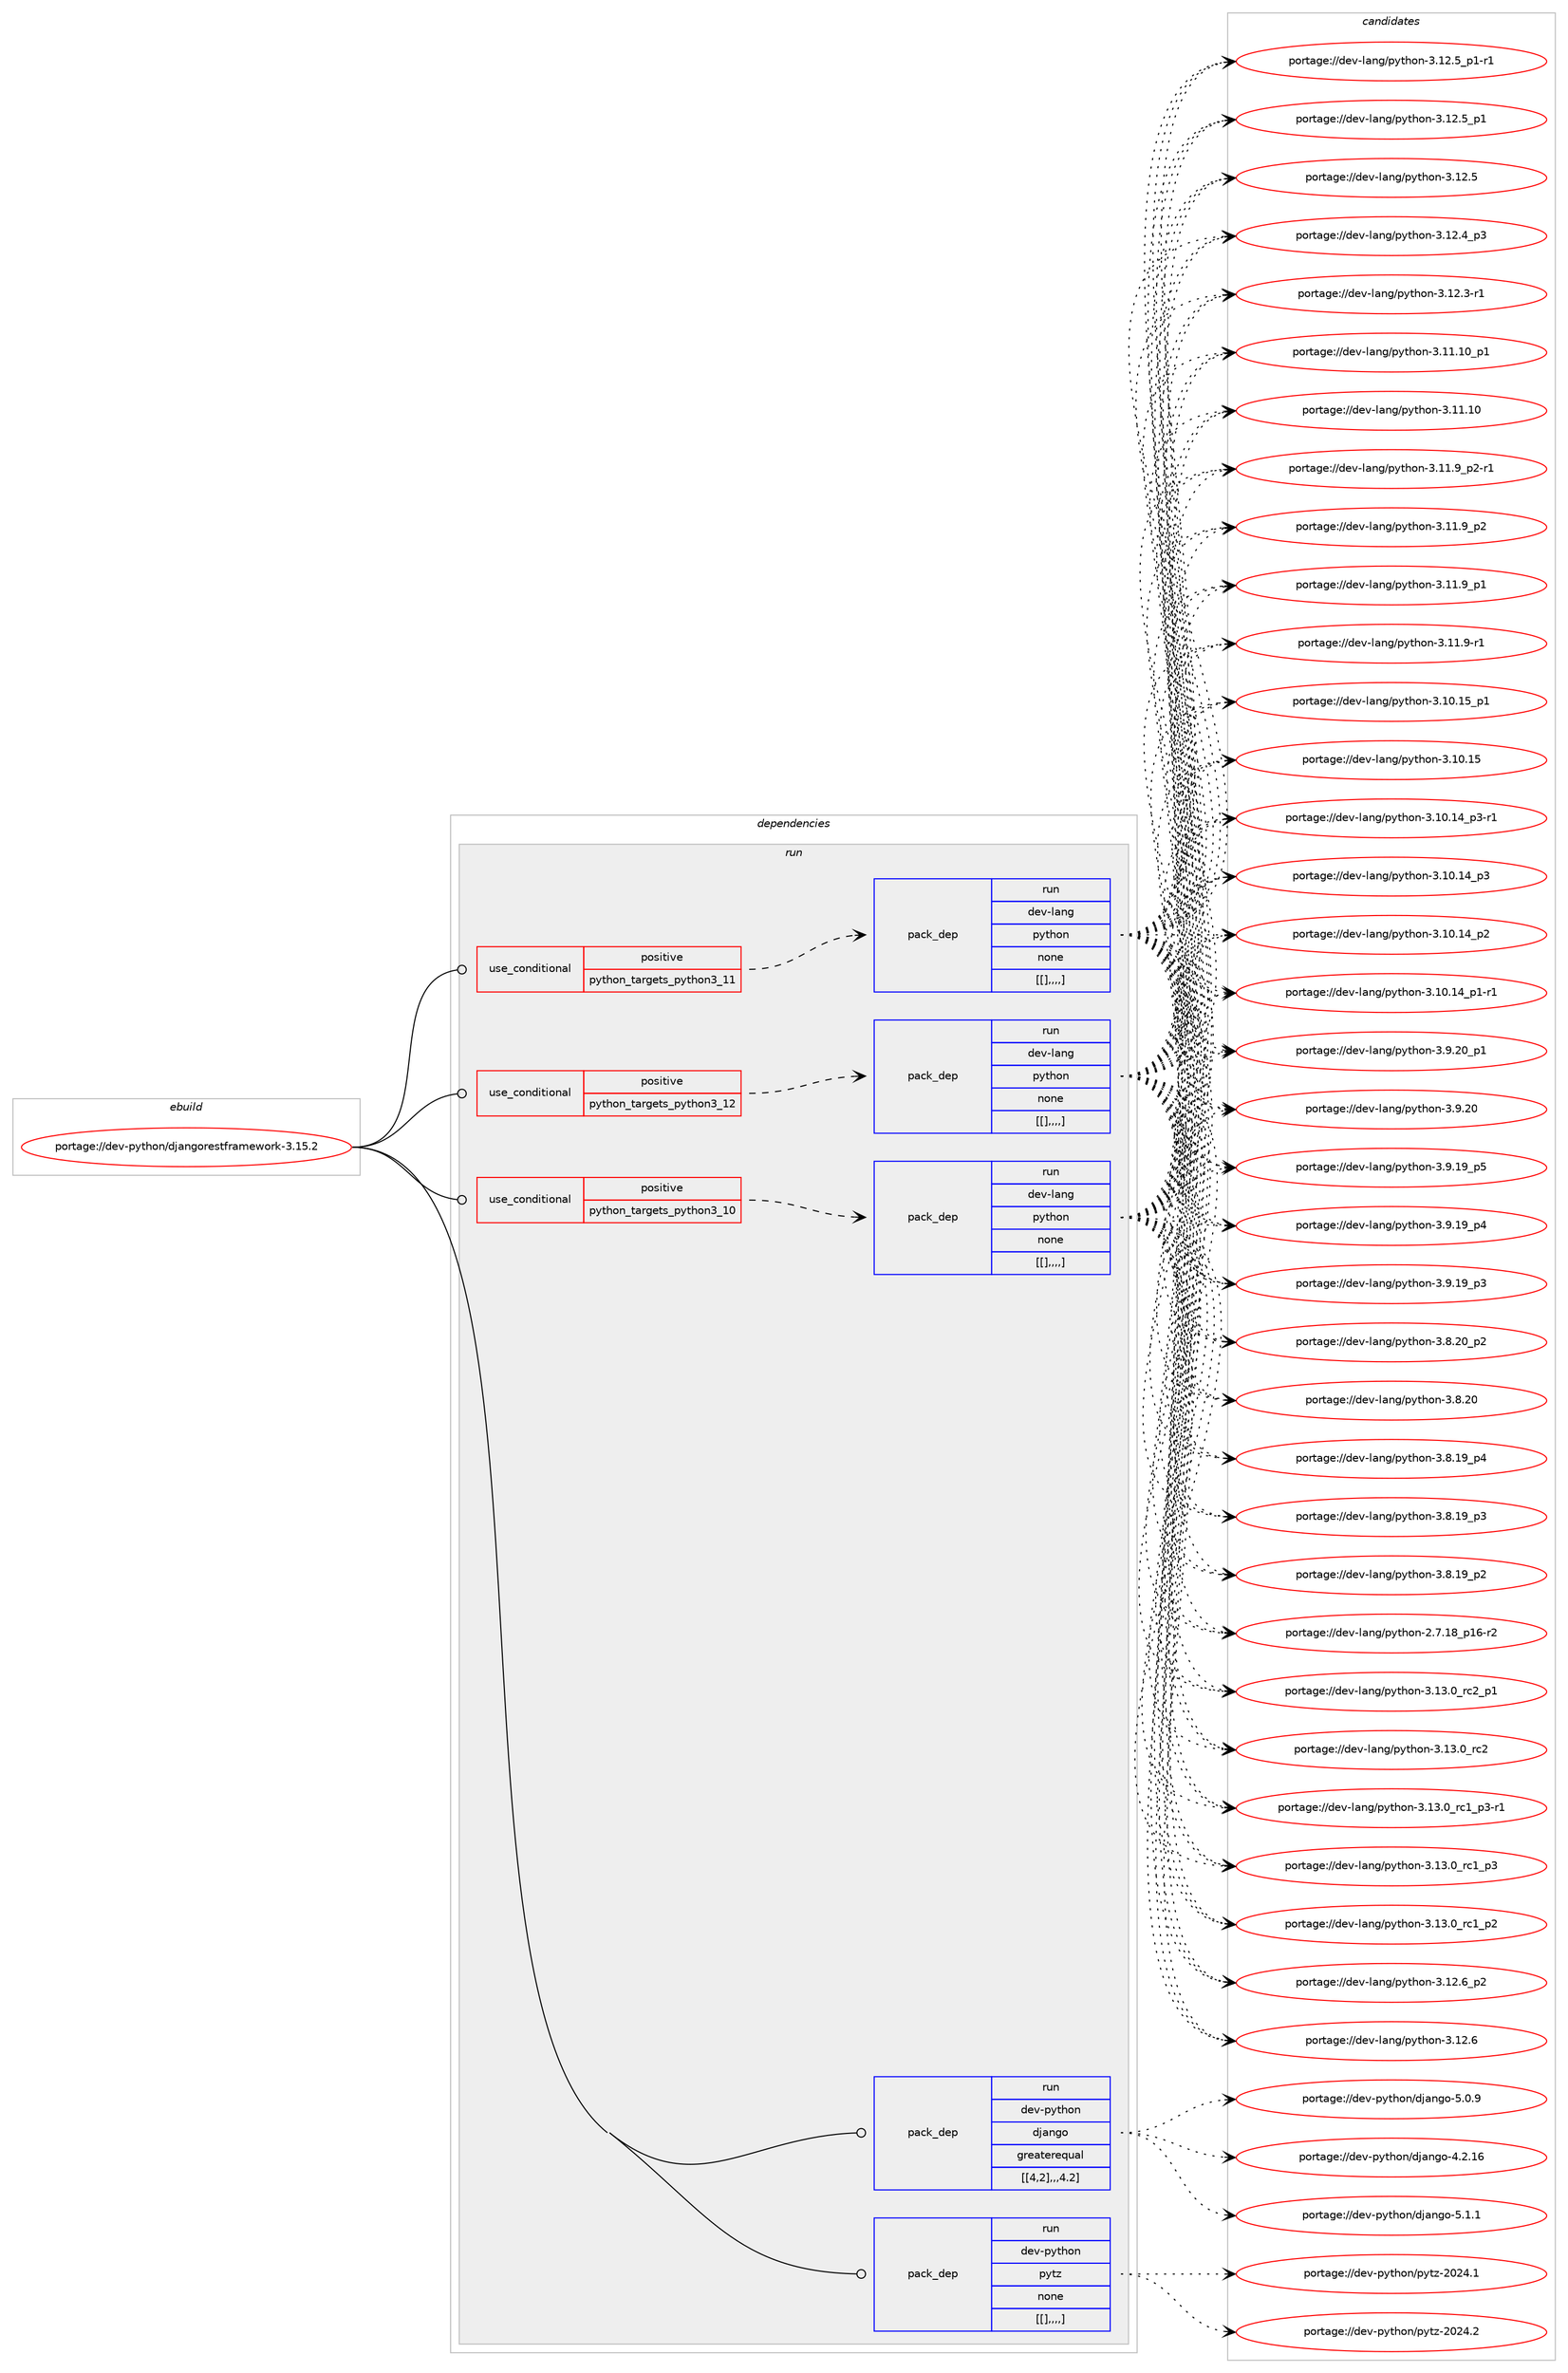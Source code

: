 digraph prolog {

# *************
# Graph options
# *************

newrank=true;
concentrate=true;
compound=true;
graph [rankdir=LR,fontname=Helvetica,fontsize=10,ranksep=1.5];#, ranksep=2.5, nodesep=0.2];
edge  [arrowhead=vee];
node  [fontname=Helvetica,fontsize=10];

# **********
# The ebuild
# **********

subgraph cluster_leftcol {
color=gray;
label=<<i>ebuild</i>>;
id [label="portage://dev-python/djangorestframework-3.15.2", color=red, width=4, href="../dev-python/djangorestframework-3.15.2.svg"];
}

# ****************
# The dependencies
# ****************

subgraph cluster_midcol {
color=gray;
label=<<i>dependencies</i>>;
subgraph cluster_compile {
fillcolor="#eeeeee";
style=filled;
label=<<i>compile</i>>;
}
subgraph cluster_compileandrun {
fillcolor="#eeeeee";
style=filled;
label=<<i>compile and run</i>>;
}
subgraph cluster_run {
fillcolor="#eeeeee";
style=filled;
label=<<i>run</i>>;
subgraph cond33541 {
dependency147149 [label=<<TABLE BORDER="0" CELLBORDER="1" CELLSPACING="0" CELLPADDING="4"><TR><TD ROWSPAN="3" CELLPADDING="10">use_conditional</TD></TR><TR><TD>positive</TD></TR><TR><TD>python_targets_python3_10</TD></TR></TABLE>>, shape=none, color=red];
subgraph pack112396 {
dependency147150 [label=<<TABLE BORDER="0" CELLBORDER="1" CELLSPACING="0" CELLPADDING="4" WIDTH="220"><TR><TD ROWSPAN="6" CELLPADDING="30">pack_dep</TD></TR><TR><TD WIDTH="110">run</TD></TR><TR><TD>dev-lang</TD></TR><TR><TD>python</TD></TR><TR><TD>none</TD></TR><TR><TD>[[],,,,]</TD></TR></TABLE>>, shape=none, color=blue];
}
dependency147149:e -> dependency147150:w [weight=20,style="dashed",arrowhead="vee"];
}
id:e -> dependency147149:w [weight=20,style="solid",arrowhead="odot"];
subgraph cond33542 {
dependency147151 [label=<<TABLE BORDER="0" CELLBORDER="1" CELLSPACING="0" CELLPADDING="4"><TR><TD ROWSPAN="3" CELLPADDING="10">use_conditional</TD></TR><TR><TD>positive</TD></TR><TR><TD>python_targets_python3_11</TD></TR></TABLE>>, shape=none, color=red];
subgraph pack112397 {
dependency147152 [label=<<TABLE BORDER="0" CELLBORDER="1" CELLSPACING="0" CELLPADDING="4" WIDTH="220"><TR><TD ROWSPAN="6" CELLPADDING="30">pack_dep</TD></TR><TR><TD WIDTH="110">run</TD></TR><TR><TD>dev-lang</TD></TR><TR><TD>python</TD></TR><TR><TD>none</TD></TR><TR><TD>[[],,,,]</TD></TR></TABLE>>, shape=none, color=blue];
}
dependency147151:e -> dependency147152:w [weight=20,style="dashed",arrowhead="vee"];
}
id:e -> dependency147151:w [weight=20,style="solid",arrowhead="odot"];
subgraph cond33543 {
dependency147153 [label=<<TABLE BORDER="0" CELLBORDER="1" CELLSPACING="0" CELLPADDING="4"><TR><TD ROWSPAN="3" CELLPADDING="10">use_conditional</TD></TR><TR><TD>positive</TD></TR><TR><TD>python_targets_python3_12</TD></TR></TABLE>>, shape=none, color=red];
subgraph pack112398 {
dependency147154 [label=<<TABLE BORDER="0" CELLBORDER="1" CELLSPACING="0" CELLPADDING="4" WIDTH="220"><TR><TD ROWSPAN="6" CELLPADDING="30">pack_dep</TD></TR><TR><TD WIDTH="110">run</TD></TR><TR><TD>dev-lang</TD></TR><TR><TD>python</TD></TR><TR><TD>none</TD></TR><TR><TD>[[],,,,]</TD></TR></TABLE>>, shape=none, color=blue];
}
dependency147153:e -> dependency147154:w [weight=20,style="dashed",arrowhead="vee"];
}
id:e -> dependency147153:w [weight=20,style="solid",arrowhead="odot"];
subgraph pack112399 {
dependency147155 [label=<<TABLE BORDER="0" CELLBORDER="1" CELLSPACING="0" CELLPADDING="4" WIDTH="220"><TR><TD ROWSPAN="6" CELLPADDING="30">pack_dep</TD></TR><TR><TD WIDTH="110">run</TD></TR><TR><TD>dev-python</TD></TR><TR><TD>django</TD></TR><TR><TD>greaterequal</TD></TR><TR><TD>[[4,2],,,4.2]</TD></TR></TABLE>>, shape=none, color=blue];
}
id:e -> dependency147155:w [weight=20,style="solid",arrowhead="odot"];
subgraph pack112400 {
dependency147156 [label=<<TABLE BORDER="0" CELLBORDER="1" CELLSPACING="0" CELLPADDING="4" WIDTH="220"><TR><TD ROWSPAN="6" CELLPADDING="30">pack_dep</TD></TR><TR><TD WIDTH="110">run</TD></TR><TR><TD>dev-python</TD></TR><TR><TD>pytz</TD></TR><TR><TD>none</TD></TR><TR><TD>[[],,,,]</TD></TR></TABLE>>, shape=none, color=blue];
}
id:e -> dependency147156:w [weight=20,style="solid",arrowhead="odot"];
}
}

# **************
# The candidates
# **************

subgraph cluster_choices {
rank=same;
color=gray;
label=<<i>candidates</i>>;

subgraph choice112396 {
color=black;
nodesep=1;
choice100101118451089711010347112121116104111110455146495146489511499509511249 [label="portage://dev-lang/python-3.13.0_rc2_p1", color=red, width=4,href="../dev-lang/python-3.13.0_rc2_p1.svg"];
choice10010111845108971101034711212111610411111045514649514648951149950 [label="portage://dev-lang/python-3.13.0_rc2", color=red, width=4,href="../dev-lang/python-3.13.0_rc2.svg"];
choice1001011184510897110103471121211161041111104551464951464895114994995112514511449 [label="portage://dev-lang/python-3.13.0_rc1_p3-r1", color=red, width=4,href="../dev-lang/python-3.13.0_rc1_p3-r1.svg"];
choice100101118451089711010347112121116104111110455146495146489511499499511251 [label="portage://dev-lang/python-3.13.0_rc1_p3", color=red, width=4,href="../dev-lang/python-3.13.0_rc1_p3.svg"];
choice100101118451089711010347112121116104111110455146495146489511499499511250 [label="portage://dev-lang/python-3.13.0_rc1_p2", color=red, width=4,href="../dev-lang/python-3.13.0_rc1_p2.svg"];
choice100101118451089711010347112121116104111110455146495046549511250 [label="portage://dev-lang/python-3.12.6_p2", color=red, width=4,href="../dev-lang/python-3.12.6_p2.svg"];
choice10010111845108971101034711212111610411111045514649504654 [label="portage://dev-lang/python-3.12.6", color=red, width=4,href="../dev-lang/python-3.12.6.svg"];
choice1001011184510897110103471121211161041111104551464950465395112494511449 [label="portage://dev-lang/python-3.12.5_p1-r1", color=red, width=4,href="../dev-lang/python-3.12.5_p1-r1.svg"];
choice100101118451089711010347112121116104111110455146495046539511249 [label="portage://dev-lang/python-3.12.5_p1", color=red, width=4,href="../dev-lang/python-3.12.5_p1.svg"];
choice10010111845108971101034711212111610411111045514649504653 [label="portage://dev-lang/python-3.12.5", color=red, width=4,href="../dev-lang/python-3.12.5.svg"];
choice100101118451089711010347112121116104111110455146495046529511251 [label="portage://dev-lang/python-3.12.4_p3", color=red, width=4,href="../dev-lang/python-3.12.4_p3.svg"];
choice100101118451089711010347112121116104111110455146495046514511449 [label="portage://dev-lang/python-3.12.3-r1", color=red, width=4,href="../dev-lang/python-3.12.3-r1.svg"];
choice10010111845108971101034711212111610411111045514649494649489511249 [label="portage://dev-lang/python-3.11.10_p1", color=red, width=4,href="../dev-lang/python-3.11.10_p1.svg"];
choice1001011184510897110103471121211161041111104551464949464948 [label="portage://dev-lang/python-3.11.10", color=red, width=4,href="../dev-lang/python-3.11.10.svg"];
choice1001011184510897110103471121211161041111104551464949465795112504511449 [label="portage://dev-lang/python-3.11.9_p2-r1", color=red, width=4,href="../dev-lang/python-3.11.9_p2-r1.svg"];
choice100101118451089711010347112121116104111110455146494946579511250 [label="portage://dev-lang/python-3.11.9_p2", color=red, width=4,href="../dev-lang/python-3.11.9_p2.svg"];
choice100101118451089711010347112121116104111110455146494946579511249 [label="portage://dev-lang/python-3.11.9_p1", color=red, width=4,href="../dev-lang/python-3.11.9_p1.svg"];
choice100101118451089711010347112121116104111110455146494946574511449 [label="portage://dev-lang/python-3.11.9-r1", color=red, width=4,href="../dev-lang/python-3.11.9-r1.svg"];
choice10010111845108971101034711212111610411111045514649484649539511249 [label="portage://dev-lang/python-3.10.15_p1", color=red, width=4,href="../dev-lang/python-3.10.15_p1.svg"];
choice1001011184510897110103471121211161041111104551464948464953 [label="portage://dev-lang/python-3.10.15", color=red, width=4,href="../dev-lang/python-3.10.15.svg"];
choice100101118451089711010347112121116104111110455146494846495295112514511449 [label="portage://dev-lang/python-3.10.14_p3-r1", color=red, width=4,href="../dev-lang/python-3.10.14_p3-r1.svg"];
choice10010111845108971101034711212111610411111045514649484649529511251 [label="portage://dev-lang/python-3.10.14_p3", color=red, width=4,href="../dev-lang/python-3.10.14_p3.svg"];
choice10010111845108971101034711212111610411111045514649484649529511250 [label="portage://dev-lang/python-3.10.14_p2", color=red, width=4,href="../dev-lang/python-3.10.14_p2.svg"];
choice100101118451089711010347112121116104111110455146494846495295112494511449 [label="portage://dev-lang/python-3.10.14_p1-r1", color=red, width=4,href="../dev-lang/python-3.10.14_p1-r1.svg"];
choice100101118451089711010347112121116104111110455146574650489511249 [label="portage://dev-lang/python-3.9.20_p1", color=red, width=4,href="../dev-lang/python-3.9.20_p1.svg"];
choice10010111845108971101034711212111610411111045514657465048 [label="portage://dev-lang/python-3.9.20", color=red, width=4,href="../dev-lang/python-3.9.20.svg"];
choice100101118451089711010347112121116104111110455146574649579511253 [label="portage://dev-lang/python-3.9.19_p5", color=red, width=4,href="../dev-lang/python-3.9.19_p5.svg"];
choice100101118451089711010347112121116104111110455146574649579511252 [label="portage://dev-lang/python-3.9.19_p4", color=red, width=4,href="../dev-lang/python-3.9.19_p4.svg"];
choice100101118451089711010347112121116104111110455146574649579511251 [label="portage://dev-lang/python-3.9.19_p3", color=red, width=4,href="../dev-lang/python-3.9.19_p3.svg"];
choice100101118451089711010347112121116104111110455146564650489511250 [label="portage://dev-lang/python-3.8.20_p2", color=red, width=4,href="../dev-lang/python-3.8.20_p2.svg"];
choice10010111845108971101034711212111610411111045514656465048 [label="portage://dev-lang/python-3.8.20", color=red, width=4,href="../dev-lang/python-3.8.20.svg"];
choice100101118451089711010347112121116104111110455146564649579511252 [label="portage://dev-lang/python-3.8.19_p4", color=red, width=4,href="../dev-lang/python-3.8.19_p4.svg"];
choice100101118451089711010347112121116104111110455146564649579511251 [label="portage://dev-lang/python-3.8.19_p3", color=red, width=4,href="../dev-lang/python-3.8.19_p3.svg"];
choice100101118451089711010347112121116104111110455146564649579511250 [label="portage://dev-lang/python-3.8.19_p2", color=red, width=4,href="../dev-lang/python-3.8.19_p2.svg"];
choice100101118451089711010347112121116104111110455046554649569511249544511450 [label="portage://dev-lang/python-2.7.18_p16-r2", color=red, width=4,href="../dev-lang/python-2.7.18_p16-r2.svg"];
dependency147150:e -> choice100101118451089711010347112121116104111110455146495146489511499509511249:w [style=dotted,weight="100"];
dependency147150:e -> choice10010111845108971101034711212111610411111045514649514648951149950:w [style=dotted,weight="100"];
dependency147150:e -> choice1001011184510897110103471121211161041111104551464951464895114994995112514511449:w [style=dotted,weight="100"];
dependency147150:e -> choice100101118451089711010347112121116104111110455146495146489511499499511251:w [style=dotted,weight="100"];
dependency147150:e -> choice100101118451089711010347112121116104111110455146495146489511499499511250:w [style=dotted,weight="100"];
dependency147150:e -> choice100101118451089711010347112121116104111110455146495046549511250:w [style=dotted,weight="100"];
dependency147150:e -> choice10010111845108971101034711212111610411111045514649504654:w [style=dotted,weight="100"];
dependency147150:e -> choice1001011184510897110103471121211161041111104551464950465395112494511449:w [style=dotted,weight="100"];
dependency147150:e -> choice100101118451089711010347112121116104111110455146495046539511249:w [style=dotted,weight="100"];
dependency147150:e -> choice10010111845108971101034711212111610411111045514649504653:w [style=dotted,weight="100"];
dependency147150:e -> choice100101118451089711010347112121116104111110455146495046529511251:w [style=dotted,weight="100"];
dependency147150:e -> choice100101118451089711010347112121116104111110455146495046514511449:w [style=dotted,weight="100"];
dependency147150:e -> choice10010111845108971101034711212111610411111045514649494649489511249:w [style=dotted,weight="100"];
dependency147150:e -> choice1001011184510897110103471121211161041111104551464949464948:w [style=dotted,weight="100"];
dependency147150:e -> choice1001011184510897110103471121211161041111104551464949465795112504511449:w [style=dotted,weight="100"];
dependency147150:e -> choice100101118451089711010347112121116104111110455146494946579511250:w [style=dotted,weight="100"];
dependency147150:e -> choice100101118451089711010347112121116104111110455146494946579511249:w [style=dotted,weight="100"];
dependency147150:e -> choice100101118451089711010347112121116104111110455146494946574511449:w [style=dotted,weight="100"];
dependency147150:e -> choice10010111845108971101034711212111610411111045514649484649539511249:w [style=dotted,weight="100"];
dependency147150:e -> choice1001011184510897110103471121211161041111104551464948464953:w [style=dotted,weight="100"];
dependency147150:e -> choice100101118451089711010347112121116104111110455146494846495295112514511449:w [style=dotted,weight="100"];
dependency147150:e -> choice10010111845108971101034711212111610411111045514649484649529511251:w [style=dotted,weight="100"];
dependency147150:e -> choice10010111845108971101034711212111610411111045514649484649529511250:w [style=dotted,weight="100"];
dependency147150:e -> choice100101118451089711010347112121116104111110455146494846495295112494511449:w [style=dotted,weight="100"];
dependency147150:e -> choice100101118451089711010347112121116104111110455146574650489511249:w [style=dotted,weight="100"];
dependency147150:e -> choice10010111845108971101034711212111610411111045514657465048:w [style=dotted,weight="100"];
dependency147150:e -> choice100101118451089711010347112121116104111110455146574649579511253:w [style=dotted,weight="100"];
dependency147150:e -> choice100101118451089711010347112121116104111110455146574649579511252:w [style=dotted,weight="100"];
dependency147150:e -> choice100101118451089711010347112121116104111110455146574649579511251:w [style=dotted,weight="100"];
dependency147150:e -> choice100101118451089711010347112121116104111110455146564650489511250:w [style=dotted,weight="100"];
dependency147150:e -> choice10010111845108971101034711212111610411111045514656465048:w [style=dotted,weight="100"];
dependency147150:e -> choice100101118451089711010347112121116104111110455146564649579511252:w [style=dotted,weight="100"];
dependency147150:e -> choice100101118451089711010347112121116104111110455146564649579511251:w [style=dotted,weight="100"];
dependency147150:e -> choice100101118451089711010347112121116104111110455146564649579511250:w [style=dotted,weight="100"];
dependency147150:e -> choice100101118451089711010347112121116104111110455046554649569511249544511450:w [style=dotted,weight="100"];
}
subgraph choice112397 {
color=black;
nodesep=1;
choice100101118451089711010347112121116104111110455146495146489511499509511249 [label="portage://dev-lang/python-3.13.0_rc2_p1", color=red, width=4,href="../dev-lang/python-3.13.0_rc2_p1.svg"];
choice10010111845108971101034711212111610411111045514649514648951149950 [label="portage://dev-lang/python-3.13.0_rc2", color=red, width=4,href="../dev-lang/python-3.13.0_rc2.svg"];
choice1001011184510897110103471121211161041111104551464951464895114994995112514511449 [label="portage://dev-lang/python-3.13.0_rc1_p3-r1", color=red, width=4,href="../dev-lang/python-3.13.0_rc1_p3-r1.svg"];
choice100101118451089711010347112121116104111110455146495146489511499499511251 [label="portage://dev-lang/python-3.13.0_rc1_p3", color=red, width=4,href="../dev-lang/python-3.13.0_rc1_p3.svg"];
choice100101118451089711010347112121116104111110455146495146489511499499511250 [label="portage://dev-lang/python-3.13.0_rc1_p2", color=red, width=4,href="../dev-lang/python-3.13.0_rc1_p2.svg"];
choice100101118451089711010347112121116104111110455146495046549511250 [label="portage://dev-lang/python-3.12.6_p2", color=red, width=4,href="../dev-lang/python-3.12.6_p2.svg"];
choice10010111845108971101034711212111610411111045514649504654 [label="portage://dev-lang/python-3.12.6", color=red, width=4,href="../dev-lang/python-3.12.6.svg"];
choice1001011184510897110103471121211161041111104551464950465395112494511449 [label="portage://dev-lang/python-3.12.5_p1-r1", color=red, width=4,href="../dev-lang/python-3.12.5_p1-r1.svg"];
choice100101118451089711010347112121116104111110455146495046539511249 [label="portage://dev-lang/python-3.12.5_p1", color=red, width=4,href="../dev-lang/python-3.12.5_p1.svg"];
choice10010111845108971101034711212111610411111045514649504653 [label="portage://dev-lang/python-3.12.5", color=red, width=4,href="../dev-lang/python-3.12.5.svg"];
choice100101118451089711010347112121116104111110455146495046529511251 [label="portage://dev-lang/python-3.12.4_p3", color=red, width=4,href="../dev-lang/python-3.12.4_p3.svg"];
choice100101118451089711010347112121116104111110455146495046514511449 [label="portage://dev-lang/python-3.12.3-r1", color=red, width=4,href="../dev-lang/python-3.12.3-r1.svg"];
choice10010111845108971101034711212111610411111045514649494649489511249 [label="portage://dev-lang/python-3.11.10_p1", color=red, width=4,href="../dev-lang/python-3.11.10_p1.svg"];
choice1001011184510897110103471121211161041111104551464949464948 [label="portage://dev-lang/python-3.11.10", color=red, width=4,href="../dev-lang/python-3.11.10.svg"];
choice1001011184510897110103471121211161041111104551464949465795112504511449 [label="portage://dev-lang/python-3.11.9_p2-r1", color=red, width=4,href="../dev-lang/python-3.11.9_p2-r1.svg"];
choice100101118451089711010347112121116104111110455146494946579511250 [label="portage://dev-lang/python-3.11.9_p2", color=red, width=4,href="../dev-lang/python-3.11.9_p2.svg"];
choice100101118451089711010347112121116104111110455146494946579511249 [label="portage://dev-lang/python-3.11.9_p1", color=red, width=4,href="../dev-lang/python-3.11.9_p1.svg"];
choice100101118451089711010347112121116104111110455146494946574511449 [label="portage://dev-lang/python-3.11.9-r1", color=red, width=4,href="../dev-lang/python-3.11.9-r1.svg"];
choice10010111845108971101034711212111610411111045514649484649539511249 [label="portage://dev-lang/python-3.10.15_p1", color=red, width=4,href="../dev-lang/python-3.10.15_p1.svg"];
choice1001011184510897110103471121211161041111104551464948464953 [label="portage://dev-lang/python-3.10.15", color=red, width=4,href="../dev-lang/python-3.10.15.svg"];
choice100101118451089711010347112121116104111110455146494846495295112514511449 [label="portage://dev-lang/python-3.10.14_p3-r1", color=red, width=4,href="../dev-lang/python-3.10.14_p3-r1.svg"];
choice10010111845108971101034711212111610411111045514649484649529511251 [label="portage://dev-lang/python-3.10.14_p3", color=red, width=4,href="../dev-lang/python-3.10.14_p3.svg"];
choice10010111845108971101034711212111610411111045514649484649529511250 [label="portage://dev-lang/python-3.10.14_p2", color=red, width=4,href="../dev-lang/python-3.10.14_p2.svg"];
choice100101118451089711010347112121116104111110455146494846495295112494511449 [label="portage://dev-lang/python-3.10.14_p1-r1", color=red, width=4,href="../dev-lang/python-3.10.14_p1-r1.svg"];
choice100101118451089711010347112121116104111110455146574650489511249 [label="portage://dev-lang/python-3.9.20_p1", color=red, width=4,href="../dev-lang/python-3.9.20_p1.svg"];
choice10010111845108971101034711212111610411111045514657465048 [label="portage://dev-lang/python-3.9.20", color=red, width=4,href="../dev-lang/python-3.9.20.svg"];
choice100101118451089711010347112121116104111110455146574649579511253 [label="portage://dev-lang/python-3.9.19_p5", color=red, width=4,href="../dev-lang/python-3.9.19_p5.svg"];
choice100101118451089711010347112121116104111110455146574649579511252 [label="portage://dev-lang/python-3.9.19_p4", color=red, width=4,href="../dev-lang/python-3.9.19_p4.svg"];
choice100101118451089711010347112121116104111110455146574649579511251 [label="portage://dev-lang/python-3.9.19_p3", color=red, width=4,href="../dev-lang/python-3.9.19_p3.svg"];
choice100101118451089711010347112121116104111110455146564650489511250 [label="portage://dev-lang/python-3.8.20_p2", color=red, width=4,href="../dev-lang/python-3.8.20_p2.svg"];
choice10010111845108971101034711212111610411111045514656465048 [label="portage://dev-lang/python-3.8.20", color=red, width=4,href="../dev-lang/python-3.8.20.svg"];
choice100101118451089711010347112121116104111110455146564649579511252 [label="portage://dev-lang/python-3.8.19_p4", color=red, width=4,href="../dev-lang/python-3.8.19_p4.svg"];
choice100101118451089711010347112121116104111110455146564649579511251 [label="portage://dev-lang/python-3.8.19_p3", color=red, width=4,href="../dev-lang/python-3.8.19_p3.svg"];
choice100101118451089711010347112121116104111110455146564649579511250 [label="portage://dev-lang/python-3.8.19_p2", color=red, width=4,href="../dev-lang/python-3.8.19_p2.svg"];
choice100101118451089711010347112121116104111110455046554649569511249544511450 [label="portage://dev-lang/python-2.7.18_p16-r2", color=red, width=4,href="../dev-lang/python-2.7.18_p16-r2.svg"];
dependency147152:e -> choice100101118451089711010347112121116104111110455146495146489511499509511249:w [style=dotted,weight="100"];
dependency147152:e -> choice10010111845108971101034711212111610411111045514649514648951149950:w [style=dotted,weight="100"];
dependency147152:e -> choice1001011184510897110103471121211161041111104551464951464895114994995112514511449:w [style=dotted,weight="100"];
dependency147152:e -> choice100101118451089711010347112121116104111110455146495146489511499499511251:w [style=dotted,weight="100"];
dependency147152:e -> choice100101118451089711010347112121116104111110455146495146489511499499511250:w [style=dotted,weight="100"];
dependency147152:e -> choice100101118451089711010347112121116104111110455146495046549511250:w [style=dotted,weight="100"];
dependency147152:e -> choice10010111845108971101034711212111610411111045514649504654:w [style=dotted,weight="100"];
dependency147152:e -> choice1001011184510897110103471121211161041111104551464950465395112494511449:w [style=dotted,weight="100"];
dependency147152:e -> choice100101118451089711010347112121116104111110455146495046539511249:w [style=dotted,weight="100"];
dependency147152:e -> choice10010111845108971101034711212111610411111045514649504653:w [style=dotted,weight="100"];
dependency147152:e -> choice100101118451089711010347112121116104111110455146495046529511251:w [style=dotted,weight="100"];
dependency147152:e -> choice100101118451089711010347112121116104111110455146495046514511449:w [style=dotted,weight="100"];
dependency147152:e -> choice10010111845108971101034711212111610411111045514649494649489511249:w [style=dotted,weight="100"];
dependency147152:e -> choice1001011184510897110103471121211161041111104551464949464948:w [style=dotted,weight="100"];
dependency147152:e -> choice1001011184510897110103471121211161041111104551464949465795112504511449:w [style=dotted,weight="100"];
dependency147152:e -> choice100101118451089711010347112121116104111110455146494946579511250:w [style=dotted,weight="100"];
dependency147152:e -> choice100101118451089711010347112121116104111110455146494946579511249:w [style=dotted,weight="100"];
dependency147152:e -> choice100101118451089711010347112121116104111110455146494946574511449:w [style=dotted,weight="100"];
dependency147152:e -> choice10010111845108971101034711212111610411111045514649484649539511249:w [style=dotted,weight="100"];
dependency147152:e -> choice1001011184510897110103471121211161041111104551464948464953:w [style=dotted,weight="100"];
dependency147152:e -> choice100101118451089711010347112121116104111110455146494846495295112514511449:w [style=dotted,weight="100"];
dependency147152:e -> choice10010111845108971101034711212111610411111045514649484649529511251:w [style=dotted,weight="100"];
dependency147152:e -> choice10010111845108971101034711212111610411111045514649484649529511250:w [style=dotted,weight="100"];
dependency147152:e -> choice100101118451089711010347112121116104111110455146494846495295112494511449:w [style=dotted,weight="100"];
dependency147152:e -> choice100101118451089711010347112121116104111110455146574650489511249:w [style=dotted,weight="100"];
dependency147152:e -> choice10010111845108971101034711212111610411111045514657465048:w [style=dotted,weight="100"];
dependency147152:e -> choice100101118451089711010347112121116104111110455146574649579511253:w [style=dotted,weight="100"];
dependency147152:e -> choice100101118451089711010347112121116104111110455146574649579511252:w [style=dotted,weight="100"];
dependency147152:e -> choice100101118451089711010347112121116104111110455146574649579511251:w [style=dotted,weight="100"];
dependency147152:e -> choice100101118451089711010347112121116104111110455146564650489511250:w [style=dotted,weight="100"];
dependency147152:e -> choice10010111845108971101034711212111610411111045514656465048:w [style=dotted,weight="100"];
dependency147152:e -> choice100101118451089711010347112121116104111110455146564649579511252:w [style=dotted,weight="100"];
dependency147152:e -> choice100101118451089711010347112121116104111110455146564649579511251:w [style=dotted,weight="100"];
dependency147152:e -> choice100101118451089711010347112121116104111110455146564649579511250:w [style=dotted,weight="100"];
dependency147152:e -> choice100101118451089711010347112121116104111110455046554649569511249544511450:w [style=dotted,weight="100"];
}
subgraph choice112398 {
color=black;
nodesep=1;
choice100101118451089711010347112121116104111110455146495146489511499509511249 [label="portage://dev-lang/python-3.13.0_rc2_p1", color=red, width=4,href="../dev-lang/python-3.13.0_rc2_p1.svg"];
choice10010111845108971101034711212111610411111045514649514648951149950 [label="portage://dev-lang/python-3.13.0_rc2", color=red, width=4,href="../dev-lang/python-3.13.0_rc2.svg"];
choice1001011184510897110103471121211161041111104551464951464895114994995112514511449 [label="portage://dev-lang/python-3.13.0_rc1_p3-r1", color=red, width=4,href="../dev-lang/python-3.13.0_rc1_p3-r1.svg"];
choice100101118451089711010347112121116104111110455146495146489511499499511251 [label="portage://dev-lang/python-3.13.0_rc1_p3", color=red, width=4,href="../dev-lang/python-3.13.0_rc1_p3.svg"];
choice100101118451089711010347112121116104111110455146495146489511499499511250 [label="portage://dev-lang/python-3.13.0_rc1_p2", color=red, width=4,href="../dev-lang/python-3.13.0_rc1_p2.svg"];
choice100101118451089711010347112121116104111110455146495046549511250 [label="portage://dev-lang/python-3.12.6_p2", color=red, width=4,href="../dev-lang/python-3.12.6_p2.svg"];
choice10010111845108971101034711212111610411111045514649504654 [label="portage://dev-lang/python-3.12.6", color=red, width=4,href="../dev-lang/python-3.12.6.svg"];
choice1001011184510897110103471121211161041111104551464950465395112494511449 [label="portage://dev-lang/python-3.12.5_p1-r1", color=red, width=4,href="../dev-lang/python-3.12.5_p1-r1.svg"];
choice100101118451089711010347112121116104111110455146495046539511249 [label="portage://dev-lang/python-3.12.5_p1", color=red, width=4,href="../dev-lang/python-3.12.5_p1.svg"];
choice10010111845108971101034711212111610411111045514649504653 [label="portage://dev-lang/python-3.12.5", color=red, width=4,href="../dev-lang/python-3.12.5.svg"];
choice100101118451089711010347112121116104111110455146495046529511251 [label="portage://dev-lang/python-3.12.4_p3", color=red, width=4,href="../dev-lang/python-3.12.4_p3.svg"];
choice100101118451089711010347112121116104111110455146495046514511449 [label="portage://dev-lang/python-3.12.3-r1", color=red, width=4,href="../dev-lang/python-3.12.3-r1.svg"];
choice10010111845108971101034711212111610411111045514649494649489511249 [label="portage://dev-lang/python-3.11.10_p1", color=red, width=4,href="../dev-lang/python-3.11.10_p1.svg"];
choice1001011184510897110103471121211161041111104551464949464948 [label="portage://dev-lang/python-3.11.10", color=red, width=4,href="../dev-lang/python-3.11.10.svg"];
choice1001011184510897110103471121211161041111104551464949465795112504511449 [label="portage://dev-lang/python-3.11.9_p2-r1", color=red, width=4,href="../dev-lang/python-3.11.9_p2-r1.svg"];
choice100101118451089711010347112121116104111110455146494946579511250 [label="portage://dev-lang/python-3.11.9_p2", color=red, width=4,href="../dev-lang/python-3.11.9_p2.svg"];
choice100101118451089711010347112121116104111110455146494946579511249 [label="portage://dev-lang/python-3.11.9_p1", color=red, width=4,href="../dev-lang/python-3.11.9_p1.svg"];
choice100101118451089711010347112121116104111110455146494946574511449 [label="portage://dev-lang/python-3.11.9-r1", color=red, width=4,href="../dev-lang/python-3.11.9-r1.svg"];
choice10010111845108971101034711212111610411111045514649484649539511249 [label="portage://dev-lang/python-3.10.15_p1", color=red, width=4,href="../dev-lang/python-3.10.15_p1.svg"];
choice1001011184510897110103471121211161041111104551464948464953 [label="portage://dev-lang/python-3.10.15", color=red, width=4,href="../dev-lang/python-3.10.15.svg"];
choice100101118451089711010347112121116104111110455146494846495295112514511449 [label="portage://dev-lang/python-3.10.14_p3-r1", color=red, width=4,href="../dev-lang/python-3.10.14_p3-r1.svg"];
choice10010111845108971101034711212111610411111045514649484649529511251 [label="portage://dev-lang/python-3.10.14_p3", color=red, width=4,href="../dev-lang/python-3.10.14_p3.svg"];
choice10010111845108971101034711212111610411111045514649484649529511250 [label="portage://dev-lang/python-3.10.14_p2", color=red, width=4,href="../dev-lang/python-3.10.14_p2.svg"];
choice100101118451089711010347112121116104111110455146494846495295112494511449 [label="portage://dev-lang/python-3.10.14_p1-r1", color=red, width=4,href="../dev-lang/python-3.10.14_p1-r1.svg"];
choice100101118451089711010347112121116104111110455146574650489511249 [label="portage://dev-lang/python-3.9.20_p1", color=red, width=4,href="../dev-lang/python-3.9.20_p1.svg"];
choice10010111845108971101034711212111610411111045514657465048 [label="portage://dev-lang/python-3.9.20", color=red, width=4,href="../dev-lang/python-3.9.20.svg"];
choice100101118451089711010347112121116104111110455146574649579511253 [label="portage://dev-lang/python-3.9.19_p5", color=red, width=4,href="../dev-lang/python-3.9.19_p5.svg"];
choice100101118451089711010347112121116104111110455146574649579511252 [label="portage://dev-lang/python-3.9.19_p4", color=red, width=4,href="../dev-lang/python-3.9.19_p4.svg"];
choice100101118451089711010347112121116104111110455146574649579511251 [label="portage://dev-lang/python-3.9.19_p3", color=red, width=4,href="../dev-lang/python-3.9.19_p3.svg"];
choice100101118451089711010347112121116104111110455146564650489511250 [label="portage://dev-lang/python-3.8.20_p2", color=red, width=4,href="../dev-lang/python-3.8.20_p2.svg"];
choice10010111845108971101034711212111610411111045514656465048 [label="portage://dev-lang/python-3.8.20", color=red, width=4,href="../dev-lang/python-3.8.20.svg"];
choice100101118451089711010347112121116104111110455146564649579511252 [label="portage://dev-lang/python-3.8.19_p4", color=red, width=4,href="../dev-lang/python-3.8.19_p4.svg"];
choice100101118451089711010347112121116104111110455146564649579511251 [label="portage://dev-lang/python-3.8.19_p3", color=red, width=4,href="../dev-lang/python-3.8.19_p3.svg"];
choice100101118451089711010347112121116104111110455146564649579511250 [label="portage://dev-lang/python-3.8.19_p2", color=red, width=4,href="../dev-lang/python-3.8.19_p2.svg"];
choice100101118451089711010347112121116104111110455046554649569511249544511450 [label="portage://dev-lang/python-2.7.18_p16-r2", color=red, width=4,href="../dev-lang/python-2.7.18_p16-r2.svg"];
dependency147154:e -> choice100101118451089711010347112121116104111110455146495146489511499509511249:w [style=dotted,weight="100"];
dependency147154:e -> choice10010111845108971101034711212111610411111045514649514648951149950:w [style=dotted,weight="100"];
dependency147154:e -> choice1001011184510897110103471121211161041111104551464951464895114994995112514511449:w [style=dotted,weight="100"];
dependency147154:e -> choice100101118451089711010347112121116104111110455146495146489511499499511251:w [style=dotted,weight="100"];
dependency147154:e -> choice100101118451089711010347112121116104111110455146495146489511499499511250:w [style=dotted,weight="100"];
dependency147154:e -> choice100101118451089711010347112121116104111110455146495046549511250:w [style=dotted,weight="100"];
dependency147154:e -> choice10010111845108971101034711212111610411111045514649504654:w [style=dotted,weight="100"];
dependency147154:e -> choice1001011184510897110103471121211161041111104551464950465395112494511449:w [style=dotted,weight="100"];
dependency147154:e -> choice100101118451089711010347112121116104111110455146495046539511249:w [style=dotted,weight="100"];
dependency147154:e -> choice10010111845108971101034711212111610411111045514649504653:w [style=dotted,weight="100"];
dependency147154:e -> choice100101118451089711010347112121116104111110455146495046529511251:w [style=dotted,weight="100"];
dependency147154:e -> choice100101118451089711010347112121116104111110455146495046514511449:w [style=dotted,weight="100"];
dependency147154:e -> choice10010111845108971101034711212111610411111045514649494649489511249:w [style=dotted,weight="100"];
dependency147154:e -> choice1001011184510897110103471121211161041111104551464949464948:w [style=dotted,weight="100"];
dependency147154:e -> choice1001011184510897110103471121211161041111104551464949465795112504511449:w [style=dotted,weight="100"];
dependency147154:e -> choice100101118451089711010347112121116104111110455146494946579511250:w [style=dotted,weight="100"];
dependency147154:e -> choice100101118451089711010347112121116104111110455146494946579511249:w [style=dotted,weight="100"];
dependency147154:e -> choice100101118451089711010347112121116104111110455146494946574511449:w [style=dotted,weight="100"];
dependency147154:e -> choice10010111845108971101034711212111610411111045514649484649539511249:w [style=dotted,weight="100"];
dependency147154:e -> choice1001011184510897110103471121211161041111104551464948464953:w [style=dotted,weight="100"];
dependency147154:e -> choice100101118451089711010347112121116104111110455146494846495295112514511449:w [style=dotted,weight="100"];
dependency147154:e -> choice10010111845108971101034711212111610411111045514649484649529511251:w [style=dotted,weight="100"];
dependency147154:e -> choice10010111845108971101034711212111610411111045514649484649529511250:w [style=dotted,weight="100"];
dependency147154:e -> choice100101118451089711010347112121116104111110455146494846495295112494511449:w [style=dotted,weight="100"];
dependency147154:e -> choice100101118451089711010347112121116104111110455146574650489511249:w [style=dotted,weight="100"];
dependency147154:e -> choice10010111845108971101034711212111610411111045514657465048:w [style=dotted,weight="100"];
dependency147154:e -> choice100101118451089711010347112121116104111110455146574649579511253:w [style=dotted,weight="100"];
dependency147154:e -> choice100101118451089711010347112121116104111110455146574649579511252:w [style=dotted,weight="100"];
dependency147154:e -> choice100101118451089711010347112121116104111110455146574649579511251:w [style=dotted,weight="100"];
dependency147154:e -> choice100101118451089711010347112121116104111110455146564650489511250:w [style=dotted,weight="100"];
dependency147154:e -> choice10010111845108971101034711212111610411111045514656465048:w [style=dotted,weight="100"];
dependency147154:e -> choice100101118451089711010347112121116104111110455146564649579511252:w [style=dotted,weight="100"];
dependency147154:e -> choice100101118451089711010347112121116104111110455146564649579511251:w [style=dotted,weight="100"];
dependency147154:e -> choice100101118451089711010347112121116104111110455146564649579511250:w [style=dotted,weight="100"];
dependency147154:e -> choice100101118451089711010347112121116104111110455046554649569511249544511450:w [style=dotted,weight="100"];
}
subgraph choice112399 {
color=black;
nodesep=1;
choice100101118451121211161041111104710010697110103111455346494649 [label="portage://dev-python/django-5.1.1", color=red, width=4,href="../dev-python/django-5.1.1.svg"];
choice100101118451121211161041111104710010697110103111455346484657 [label="portage://dev-python/django-5.0.9", color=red, width=4,href="../dev-python/django-5.0.9.svg"];
choice10010111845112121116104111110471001069711010311145524650464954 [label="portage://dev-python/django-4.2.16", color=red, width=4,href="../dev-python/django-4.2.16.svg"];
dependency147155:e -> choice100101118451121211161041111104710010697110103111455346494649:w [style=dotted,weight="100"];
dependency147155:e -> choice100101118451121211161041111104710010697110103111455346484657:w [style=dotted,weight="100"];
dependency147155:e -> choice10010111845112121116104111110471001069711010311145524650464954:w [style=dotted,weight="100"];
}
subgraph choice112400 {
color=black;
nodesep=1;
choice100101118451121211161041111104711212111612245504850524650 [label="portage://dev-python/pytz-2024.2", color=red, width=4,href="../dev-python/pytz-2024.2.svg"];
choice100101118451121211161041111104711212111612245504850524649 [label="portage://dev-python/pytz-2024.1", color=red, width=4,href="../dev-python/pytz-2024.1.svg"];
dependency147156:e -> choice100101118451121211161041111104711212111612245504850524650:w [style=dotted,weight="100"];
dependency147156:e -> choice100101118451121211161041111104711212111612245504850524649:w [style=dotted,weight="100"];
}
}

}
